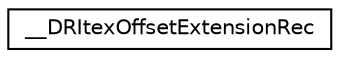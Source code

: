 digraph "Graphe hiérarchique des classes"
{
  edge [fontname="Helvetica",fontsize="10",labelfontname="Helvetica",labelfontsize="10"];
  node [fontname="Helvetica",fontsize="10",shape=record];
  rankdir="LR";
  Node1 [label="__DRItexOffsetExtensionRec",height=0.2,width=0.4,color="black", fillcolor="white", style="filled",URL="$struct_____d_r_itex_offset_extension_rec.html"];
}
